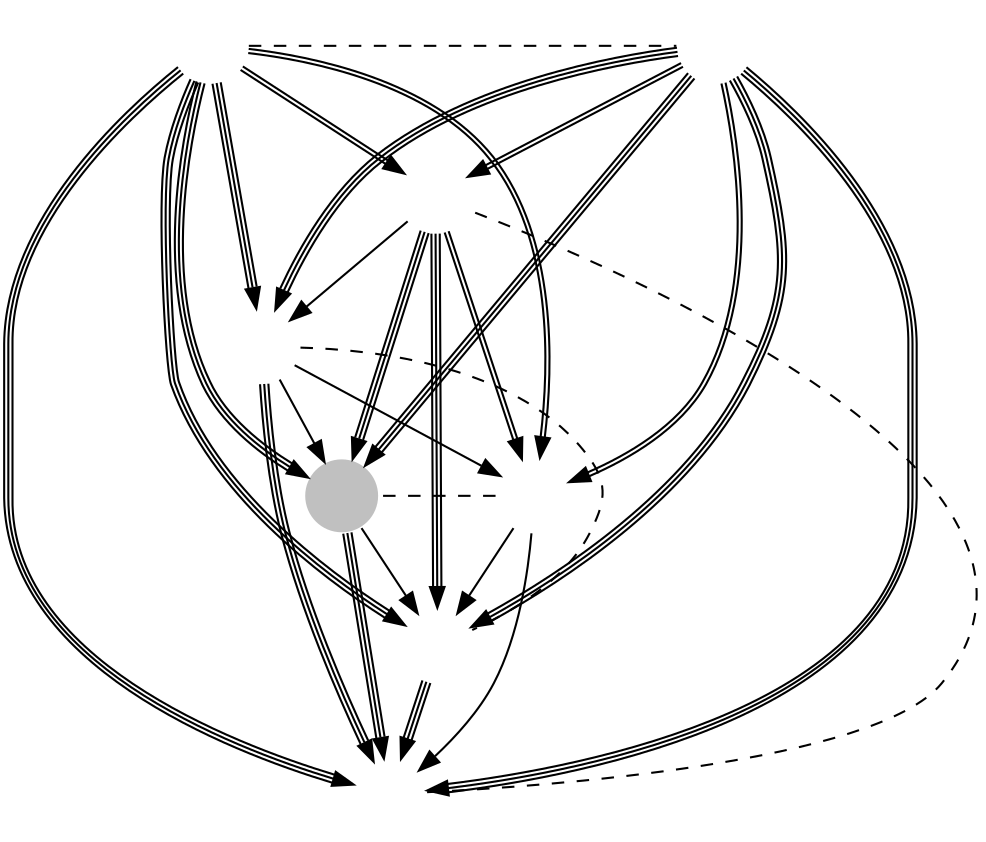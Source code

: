// vim: set ts=5 sw=5:
digraph KR {
	node [shape=circle fixedsize=true width=.5 label="" color="white" margin=0.5];
	imagepath="images/";
	L5	[ image="l5.png" ]
	MVPB	[ image="mvp-black.png" ]
	TP	[ image="tempest.png" ]
	MTY	[ image="mighty.png" ]
	GG	[ image="gg.png" style="filled" fillcolor="gray" ]
	MVPM	[ image="mvp-miracle.png" ]
	BLS	[ image="blossom.png" ]
	RVN	[ image="raven.png" ]

	/* Week 1 */
	L5	->	BLS		[ color="black:black:black" ]
	MTY	->	MVPM		[ color="black" ]
	MVPB	->	TP		[ color="black:black" ]
	MVPB	->	RVN		[ color="black:black:black" ]
	TP	->	GG		[ color="black:black:black" ]
	L5	->	MTY		[ color="black:black:black" ]
	MTY	->	GG		[ color="black" ]
	L5	->	RVN		[ color="black:black:black" ]
	MVPM	->	BLS		[ color="black" ]

	/* Week 2 */
	TP	->	MVPM		[ color="black:black" ]
	MVPB	->	BLS		[ color="black:black:black" ]
	GG	->	RVN		[ color="black:black:black" ]
	MTY	->	RVN		[ color="black:black:black" ]
	L5	->	MVPM		[ color="black:black" ]
	TP	->	BLS		[ color="black:black:black" ]
	TP	->	MTY		[ color="black" ]
	L5	->	GG		[ color="black:black:black" ]
	MVPB	->	MVPM		[ color="black:black" ]

	/* Week 3 */
	BLS	->	RVN		[ color="black:black:black" ]
	MVPB	->	GG		[ color="black:black:black" ]
	L5	->	TP		[ color="black:black" ]
	MVPB	->	MTY		[ color="black:black:black" ]
	GG	->	BLS		[ color="black" ]
	MVPM	->	RVN		[ color="black" ]

	/* Week 4 */
	edge [ style=dashed dir=none constraint=false ]
	L5	->	MVPB		[  ]
	RVN	->	TP		[  ]
	MVPM	->	GG		[  ]
	MTY	->	BLS		[  ]
}
